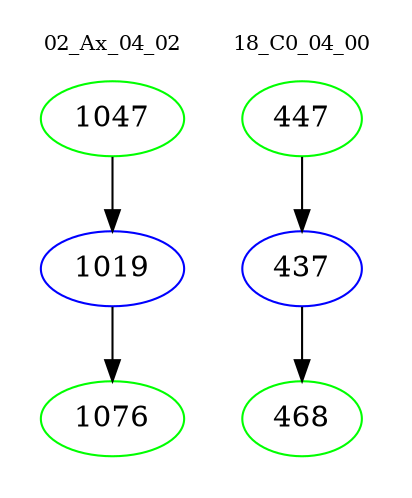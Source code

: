 digraph{
subgraph cluster_0 {
color = white
label = "02_Ax_04_02";
fontsize=10;
T0_1047 [label="1047", color="green"]
T0_1047 -> T0_1019 [color="black"]
T0_1019 [label="1019", color="blue"]
T0_1019 -> T0_1076 [color="black"]
T0_1076 [label="1076", color="green"]
}
subgraph cluster_1 {
color = white
label = "18_C0_04_00";
fontsize=10;
T1_447 [label="447", color="green"]
T1_447 -> T1_437 [color="black"]
T1_437 [label="437", color="blue"]
T1_437 -> T1_468 [color="black"]
T1_468 [label="468", color="green"]
}
}
